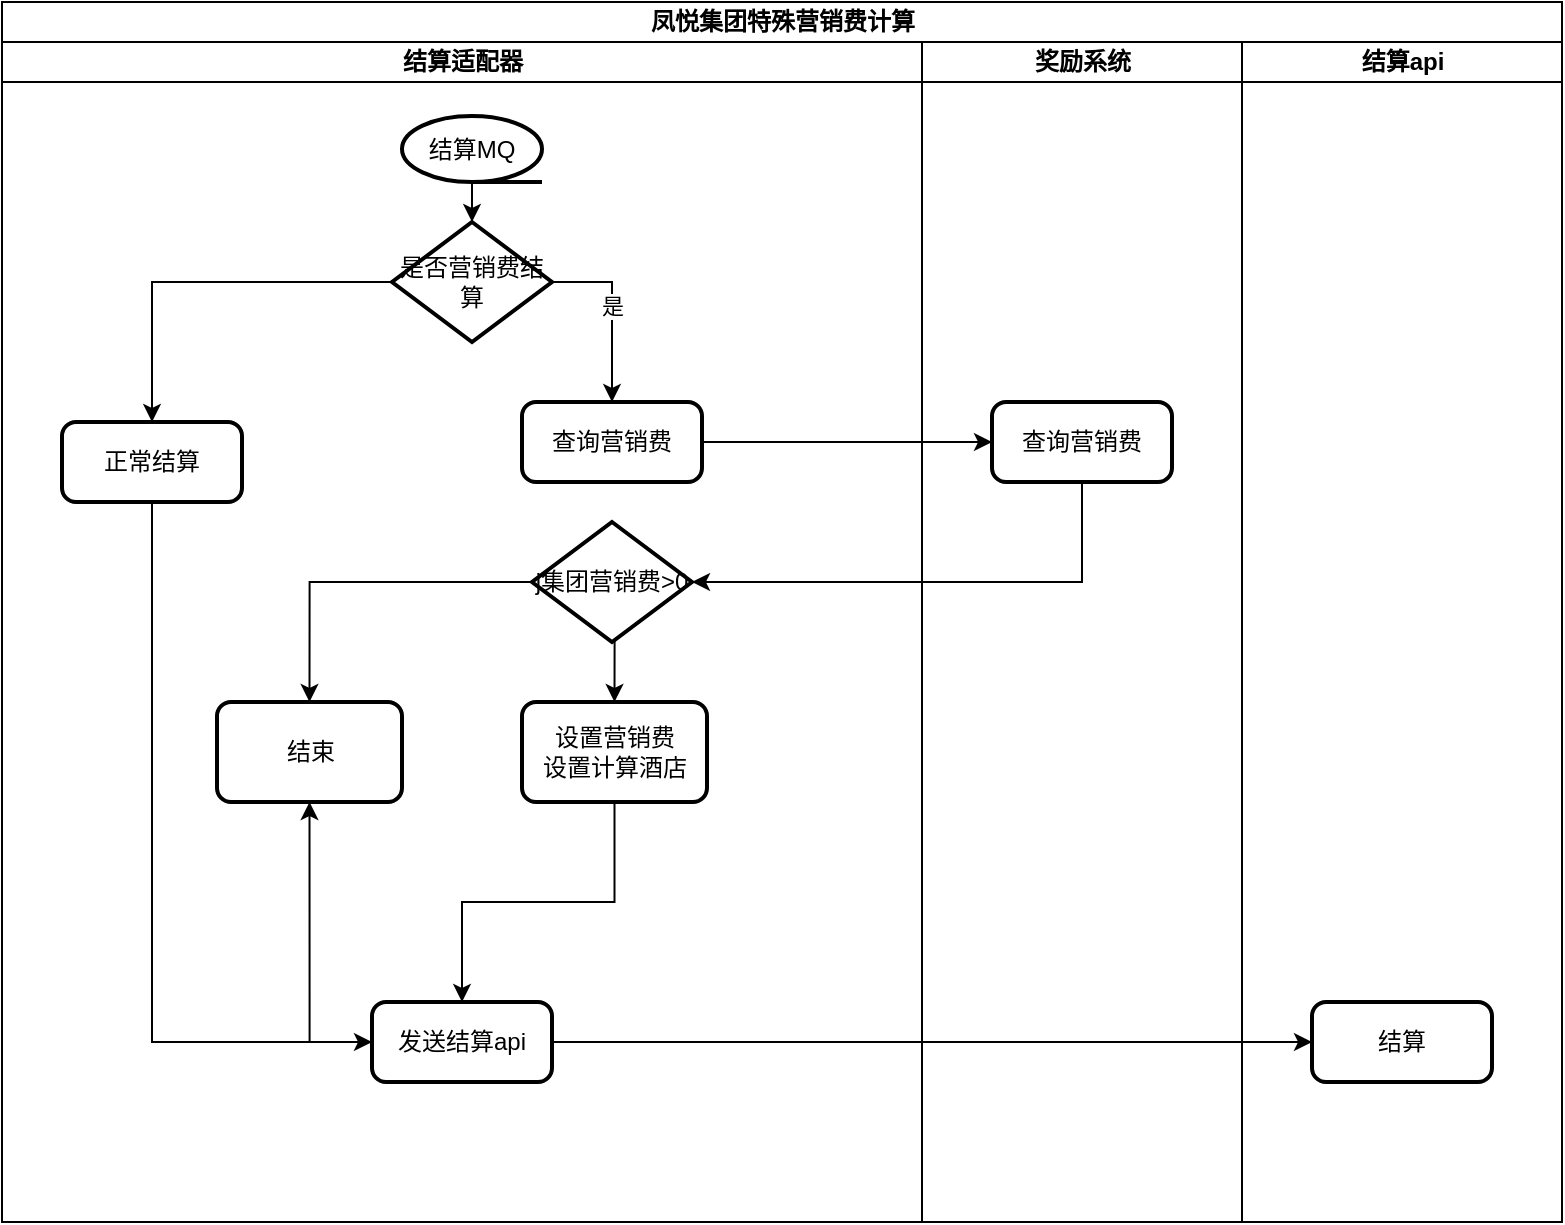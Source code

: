 <mxfile version="23.1.5" type="github">
  <diagram id="prtHgNgQTEPvFCAcTncT" name="Page-1">
    <mxGraphModel dx="977" dy="2875" grid="1" gridSize="10" guides="1" tooltips="1" connect="1" arrows="1" fold="1" page="1" pageScale="1" pageWidth="827" pageHeight="1169" math="0" shadow="0">
      <root>
        <mxCell id="0" />
        <mxCell id="1" parent="0" />
        <mxCell id="y27og5Ccl-f9T7MtjEti-5" value="凤悦集团特殊营销费计算" style="swimlane;childLayout=stackLayout;resizeParent=1;resizeParentMax=0;startSize=20;html=1;" vertex="1" parent="1">
          <mxGeometry x="220" y="-1850" width="780" height="610" as="geometry" />
        </mxCell>
        <mxCell id="y27og5Ccl-f9T7MtjEti-6" value="结算适配器" style="swimlane;startSize=20;html=1;" vertex="1" parent="y27og5Ccl-f9T7MtjEti-5">
          <mxGeometry y="20" width="460" height="590" as="geometry" />
        </mxCell>
        <mxCell id="y27og5Ccl-f9T7MtjEti-9" value="结算MQ" style="strokeWidth=2;html=1;shape=mxgraph.flowchart.sequential_data;whiteSpace=wrap;" vertex="1" parent="y27og5Ccl-f9T7MtjEti-6">
          <mxGeometry x="200" y="37" width="70" height="33" as="geometry" />
        </mxCell>
        <mxCell id="y27og5Ccl-f9T7MtjEti-20" style="edgeStyle=orthogonalEdgeStyle;rounded=0;orthogonalLoop=1;jettySize=auto;html=1;exitX=1;exitY=0.5;exitDx=0;exitDy=0;exitPerimeter=0;entryX=0.5;entryY=0;entryDx=0;entryDy=0;" edge="1" parent="y27og5Ccl-f9T7MtjEti-6" source="y27og5Ccl-f9T7MtjEti-11" target="y27og5Ccl-f9T7MtjEti-15">
          <mxGeometry relative="1" as="geometry" />
        </mxCell>
        <mxCell id="y27og5Ccl-f9T7MtjEti-21" value="是" style="edgeLabel;html=1;align=center;verticalAlign=middle;resizable=0;points=[];" vertex="1" connectable="0" parent="y27og5Ccl-f9T7MtjEti-20">
          <mxGeometry x="-0.067" relative="1" as="geometry">
            <mxPoint as="offset" />
          </mxGeometry>
        </mxCell>
        <mxCell id="y27og5Ccl-f9T7MtjEti-39" style="edgeStyle=orthogonalEdgeStyle;rounded=0;orthogonalLoop=1;jettySize=auto;html=1;exitX=0;exitY=0.5;exitDx=0;exitDy=0;exitPerimeter=0;entryX=0.5;entryY=0;entryDx=0;entryDy=0;" edge="1" parent="y27og5Ccl-f9T7MtjEti-6" source="y27og5Ccl-f9T7MtjEti-11" target="y27og5Ccl-f9T7MtjEti-38">
          <mxGeometry relative="1" as="geometry" />
        </mxCell>
        <mxCell id="y27og5Ccl-f9T7MtjEti-11" value="是否营销费结算" style="strokeWidth=2;html=1;shape=mxgraph.flowchart.decision;whiteSpace=wrap;" vertex="1" parent="y27og5Ccl-f9T7MtjEti-6">
          <mxGeometry x="195" y="90" width="80" height="60" as="geometry" />
        </mxCell>
        <mxCell id="y27og5Ccl-f9T7MtjEti-12" style="edgeStyle=orthogonalEdgeStyle;rounded=0;orthogonalLoop=1;jettySize=auto;html=1;exitX=0.5;exitY=1;exitDx=0;exitDy=0;exitPerimeter=0;entryX=0.5;entryY=0;entryDx=0;entryDy=0;entryPerimeter=0;" edge="1" parent="y27og5Ccl-f9T7MtjEti-6" source="y27og5Ccl-f9T7MtjEti-9" target="y27og5Ccl-f9T7MtjEti-11">
          <mxGeometry relative="1" as="geometry" />
        </mxCell>
        <mxCell id="y27og5Ccl-f9T7MtjEti-15" value="查询营销费" style="rounded=1;whiteSpace=wrap;html=1;absoluteArcSize=1;arcSize=14;strokeWidth=2;" vertex="1" parent="y27og5Ccl-f9T7MtjEti-6">
          <mxGeometry x="260" y="180" width="90" height="40" as="geometry" />
        </mxCell>
        <mxCell id="y27og5Ccl-f9T7MtjEti-26" style="edgeStyle=orthogonalEdgeStyle;rounded=0;orthogonalLoop=1;jettySize=auto;html=1;exitX=0.5;exitY=1;exitDx=0;exitDy=0;exitPerimeter=0;entryX=0.5;entryY=0;entryDx=0;entryDy=0;" edge="1" parent="y27og5Ccl-f9T7MtjEti-6" source="y27og5Ccl-f9T7MtjEti-23" target="y27og5Ccl-f9T7MtjEti-25">
          <mxGeometry relative="1" as="geometry" />
        </mxCell>
        <mxCell id="y27og5Ccl-f9T7MtjEti-35" style="edgeStyle=orthogonalEdgeStyle;rounded=0;orthogonalLoop=1;jettySize=auto;html=1;exitX=0;exitY=0.5;exitDx=0;exitDy=0;exitPerimeter=0;entryX=0.5;entryY=0;entryDx=0;entryDy=0;" edge="1" parent="y27og5Ccl-f9T7MtjEti-6" source="y27og5Ccl-f9T7MtjEti-23" target="y27og5Ccl-f9T7MtjEti-34">
          <mxGeometry relative="1" as="geometry" />
        </mxCell>
        <mxCell id="y27og5Ccl-f9T7MtjEti-23" value="j集团营销费&amp;gt;0" style="strokeWidth=2;html=1;shape=mxgraph.flowchart.decision;whiteSpace=wrap;" vertex="1" parent="y27og5Ccl-f9T7MtjEti-6">
          <mxGeometry x="265" y="240" width="80" height="60" as="geometry" />
        </mxCell>
        <mxCell id="y27og5Ccl-f9T7MtjEti-28" value="" style="edgeStyle=orthogonalEdgeStyle;rounded=0;orthogonalLoop=1;jettySize=auto;html=1;" edge="1" parent="y27og5Ccl-f9T7MtjEti-6" source="y27og5Ccl-f9T7MtjEti-25" target="y27og5Ccl-f9T7MtjEti-27">
          <mxGeometry relative="1" as="geometry" />
        </mxCell>
        <mxCell id="y27og5Ccl-f9T7MtjEti-25" value="设置营销费&lt;br&gt;设置计算酒店" style="rounded=1;whiteSpace=wrap;html=1;absoluteArcSize=1;arcSize=14;strokeWidth=2;" vertex="1" parent="y27og5Ccl-f9T7MtjEti-6">
          <mxGeometry x="260" y="330" width="92.5" height="50" as="geometry" />
        </mxCell>
        <mxCell id="y27og5Ccl-f9T7MtjEti-36" style="edgeStyle=orthogonalEdgeStyle;rounded=0;orthogonalLoop=1;jettySize=auto;html=1;exitX=0;exitY=0.5;exitDx=0;exitDy=0;entryX=0.5;entryY=1;entryDx=0;entryDy=0;" edge="1" parent="y27og5Ccl-f9T7MtjEti-6" source="y27og5Ccl-f9T7MtjEti-27" target="y27og5Ccl-f9T7MtjEti-34">
          <mxGeometry relative="1" as="geometry" />
        </mxCell>
        <mxCell id="y27og5Ccl-f9T7MtjEti-27" value="发送结算api" style="rounded=1;whiteSpace=wrap;html=1;absoluteArcSize=1;arcSize=14;strokeWidth=2;" vertex="1" parent="y27og5Ccl-f9T7MtjEti-6">
          <mxGeometry x="185" y="480" width="90" height="40" as="geometry" />
        </mxCell>
        <mxCell id="y27og5Ccl-f9T7MtjEti-34" value="结束" style="rounded=1;whiteSpace=wrap;html=1;absoluteArcSize=1;arcSize=14;strokeWidth=2;" vertex="1" parent="y27og5Ccl-f9T7MtjEti-6">
          <mxGeometry x="107.5" y="330" width="92.5" height="50" as="geometry" />
        </mxCell>
        <mxCell id="y27og5Ccl-f9T7MtjEti-40" style="edgeStyle=orthogonalEdgeStyle;rounded=0;orthogonalLoop=1;jettySize=auto;html=1;exitX=0.5;exitY=1;exitDx=0;exitDy=0;entryX=0;entryY=0.5;entryDx=0;entryDy=0;" edge="1" parent="y27og5Ccl-f9T7MtjEti-6" source="y27og5Ccl-f9T7MtjEti-38" target="y27og5Ccl-f9T7MtjEti-27">
          <mxGeometry relative="1" as="geometry" />
        </mxCell>
        <mxCell id="y27og5Ccl-f9T7MtjEti-38" value="正常结算" style="rounded=1;whiteSpace=wrap;html=1;absoluteArcSize=1;arcSize=14;strokeWidth=2;" vertex="1" parent="y27og5Ccl-f9T7MtjEti-6">
          <mxGeometry x="30" y="190" width="90" height="40" as="geometry" />
        </mxCell>
        <mxCell id="y27og5Ccl-f9T7MtjEti-7" value="奖励系统" style="swimlane;startSize=20;html=1;" vertex="1" parent="y27og5Ccl-f9T7MtjEti-5">
          <mxGeometry x="460" y="20" width="160" height="590" as="geometry" />
        </mxCell>
        <mxCell id="y27og5Ccl-f9T7MtjEti-17" value="查询营销费" style="rounded=1;whiteSpace=wrap;html=1;absoluteArcSize=1;arcSize=14;strokeWidth=2;" vertex="1" parent="y27og5Ccl-f9T7MtjEti-7">
          <mxGeometry x="35" y="180" width="90" height="40" as="geometry" />
        </mxCell>
        <mxCell id="y27og5Ccl-f9T7MtjEti-19" style="edgeStyle=orthogonalEdgeStyle;rounded=0;orthogonalLoop=1;jettySize=auto;html=1;exitX=1;exitY=0.5;exitDx=0;exitDy=0;entryX=0;entryY=0.5;entryDx=0;entryDy=0;" edge="1" parent="y27og5Ccl-f9T7MtjEti-5" source="y27og5Ccl-f9T7MtjEti-15" target="y27og5Ccl-f9T7MtjEti-17">
          <mxGeometry relative="1" as="geometry" />
        </mxCell>
        <mxCell id="y27og5Ccl-f9T7MtjEti-22" style="edgeStyle=orthogonalEdgeStyle;rounded=0;orthogonalLoop=1;jettySize=auto;html=1;exitX=0.5;exitY=1;exitDx=0;exitDy=0;entryX=1;entryY=0.5;entryDx=0;entryDy=0;entryPerimeter=0;" edge="1" parent="y27og5Ccl-f9T7MtjEti-5" source="y27og5Ccl-f9T7MtjEti-17" target="y27og5Ccl-f9T7MtjEti-23">
          <mxGeometry relative="1" as="geometry">
            <mxPoint x="300.0" y="320" as="targetPoint" />
          </mxGeometry>
        </mxCell>
        <mxCell id="y27og5Ccl-f9T7MtjEti-8" value="结算api" style="swimlane;startSize=20;html=1;" vertex="1" parent="y27og5Ccl-f9T7MtjEti-5">
          <mxGeometry x="620" y="20" width="160" height="590" as="geometry" />
        </mxCell>
        <mxCell id="y27og5Ccl-f9T7MtjEti-30" value="结算" style="rounded=1;whiteSpace=wrap;html=1;absoluteArcSize=1;arcSize=14;strokeWidth=2;" vertex="1" parent="y27og5Ccl-f9T7MtjEti-8">
          <mxGeometry x="35" y="480" width="90" height="40" as="geometry" />
        </mxCell>
        <mxCell id="y27og5Ccl-f9T7MtjEti-32" style="edgeStyle=orthogonalEdgeStyle;rounded=0;orthogonalLoop=1;jettySize=auto;html=1;exitX=1;exitY=0.5;exitDx=0;exitDy=0;entryX=0;entryY=0.5;entryDx=0;entryDy=0;" edge="1" parent="y27og5Ccl-f9T7MtjEti-5" source="y27og5Ccl-f9T7MtjEti-27" target="y27og5Ccl-f9T7MtjEti-30">
          <mxGeometry relative="1" as="geometry" />
        </mxCell>
      </root>
    </mxGraphModel>
  </diagram>
</mxfile>
